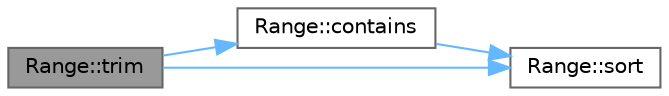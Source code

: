 digraph "Range::trim"
{
 // LATEX_PDF_SIZE
  bgcolor="transparent";
  edge [fontname=Helvetica,fontsize=10,labelfontname=Helvetica,labelfontsize=10];
  node [fontname=Helvetica,fontsize=10,shape=box,height=0.2,width=0.4];
  rankdir="LR";
  Node1 [label="Range::trim",height=0.2,width=0.4,color="gray40", fillcolor="grey60", style="filled", fontcolor="black",tooltip="Trim a given value to the limits of the range."];
  Node1 -> Node2 [color="steelblue1",style="solid"];
  Node2 [label="Range::contains",height=0.2,width=0.4,color="grey40", fillcolor="white", style="filled",URL="$class_range.html#a7a16ab26de4ed1768feeb371158058f9",tooltip="Check a given value is inside of the range."];
  Node2 -> Node3 [color="steelblue1",style="solid"];
  Node3 [label="Range::sort",height=0.2,width=0.4,color="grey40", fillcolor="white", style="filled",URL="$class_range.html#a9d209e3381cbe41f9fd5868ed9d291da",tooltip="Ensure the range limits are in the correcdt order, i.e. lower < higher."];
  Node1 -> Node3 [color="steelblue1",style="solid"];
}
